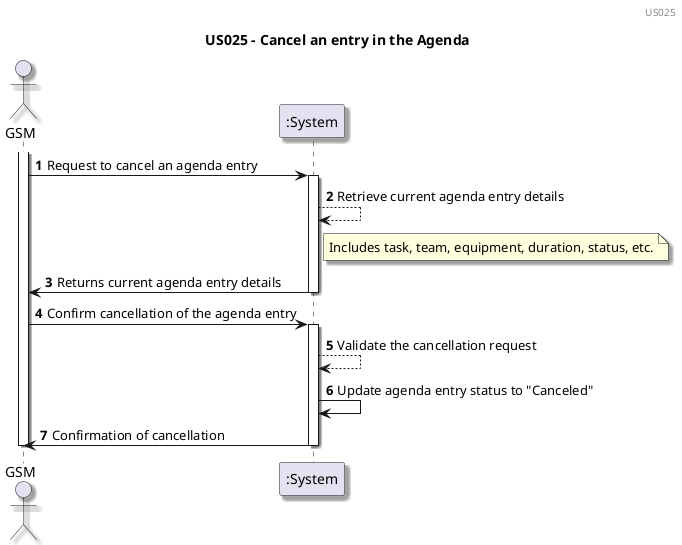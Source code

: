 @startuml
skinparam monochrome false
skinparam packageStyle rectangle
skinparam shadowing true

title US025 - Cancel an entry in the Agenda
header US025
autonumber
actor "GSM" as gsm
participant ":System" as System

activate gsm

    gsm -> System : Request to cancel an agenda entry
    activate System
        System --> System : Retrieve current agenda entry details
        note right of System : Includes task, team, equipment, duration, status, etc.
        System -> gsm : Returns current agenda entry details
    deactivate System

    gsm -> System : Confirm cancellation of the agenda entry
    activate System
        System --> System : Validate the cancellation request
        System -> System : Update agenda entry status to "Canceled"
        System -> gsm : Confirmation of cancellation
    deactivate System

deactivate gsm

@enduml

